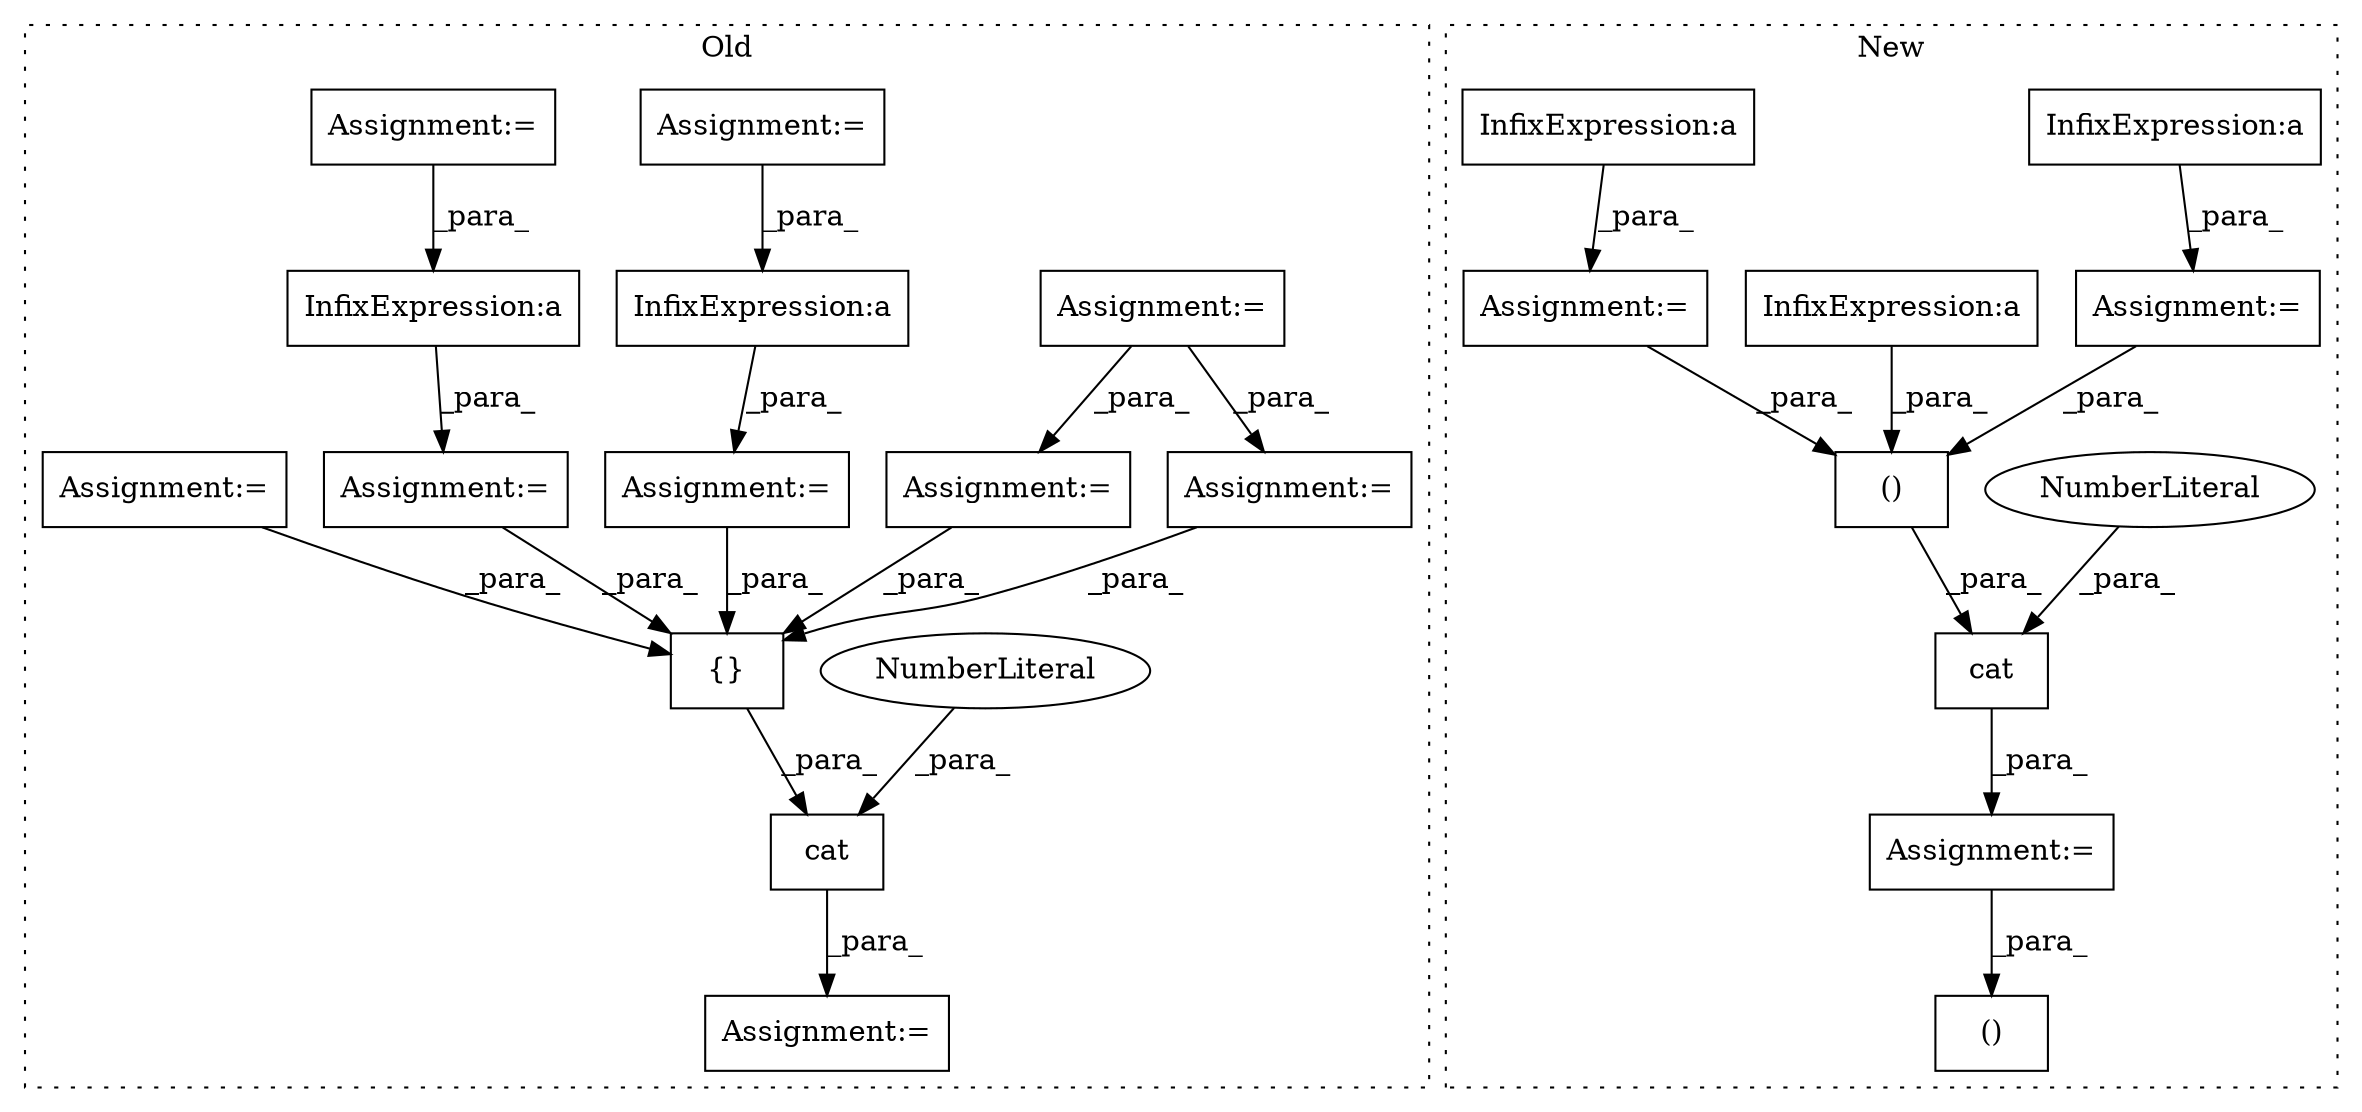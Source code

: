 digraph G {
subgraph cluster0 {
1 [label="{}" a="4" s="16943,16975" l="1,1" shape="box"];
3 [label="Assignment:=" a="7" s="16923" l="1" shape="box"];
7 [label="cat" a="32" s="16930,16978" l="4,1" shape="box"];
8 [label="NumberLiteral" a="34" s="16977" l="1" shape="ellipse"];
10 [label="Assignment:=" a="7" s="16403" l="1" shape="box"];
11 [label="Assignment:=" a="7" s="16798" l="1" shape="box"];
12 [label="Assignment:=" a="7" s="16627" l="1" shape="box"];
13 [label="Assignment:=" a="7" s="16496" l="1" shape="box"];
14 [label="Assignment:=" a="7" s="16534" l="1" shape="box"];
15 [label="Assignment:=" a="7" s="16715" l="1" shape="box"];
16 [label="Assignment:=" a="7" s="16665" l="1" shape="box"];
17 [label="InfixExpression:a" a="27" s="16679" l="3" shape="box"];
20 [label="InfixExpression:a" a="27" s="16548" l="3" shape="box"];
24 [label="Assignment:=" a="7" s="16842" l="1" shape="box"];
label = "Old";
style="dotted";
}
subgraph cluster1 {
2 [label="cat" a="32" s="13279,13373" l="9,1" shape="box"];
4 [label="Assignment:=" a="7" s="13163" l="1" shape="box"];
5 [label="Assignment:=" a="7" s="13272" l="1" shape="box"];
6 [label="NumberLiteral" a="34" s="13372" l="1" shape="ellipse"];
9 [label="()" a="106" s="13288" l="82" shape="box"];
18 [label="InfixExpression:a" a="27" s="13251" l="3" shape="box"];
19 [label="()" a="106" s="13392" l="19" shape="box"];
21 [label="InfixExpression:a" a="27" s="13144" l="3" shape="box"];
22 [label="InfixExpression:a" a="27" s="13189" l="3" shape="box"];
23 [label="Assignment:=" a="7" s="13226" l="1" shape="box"];
label = "New";
style="dotted";
}
1 -> 7 [label="_para_"];
2 -> 5 [label="_para_"];
4 -> 9 [label="_para_"];
5 -> 19 [label="_para_"];
6 -> 2 [label="_para_"];
7 -> 3 [label="_para_"];
8 -> 7 [label="_para_"];
9 -> 2 [label="_para_"];
10 -> 11 [label="_para_"];
10 -> 15 [label="_para_"];
11 -> 1 [label="_para_"];
12 -> 17 [label="_para_"];
13 -> 20 [label="_para_"];
14 -> 1 [label="_para_"];
15 -> 1 [label="_para_"];
16 -> 1 [label="_para_"];
17 -> 16 [label="_para_"];
18 -> 23 [label="_para_"];
20 -> 14 [label="_para_"];
21 -> 9 [label="_para_"];
22 -> 4 [label="_para_"];
23 -> 9 [label="_para_"];
24 -> 1 [label="_para_"];
}